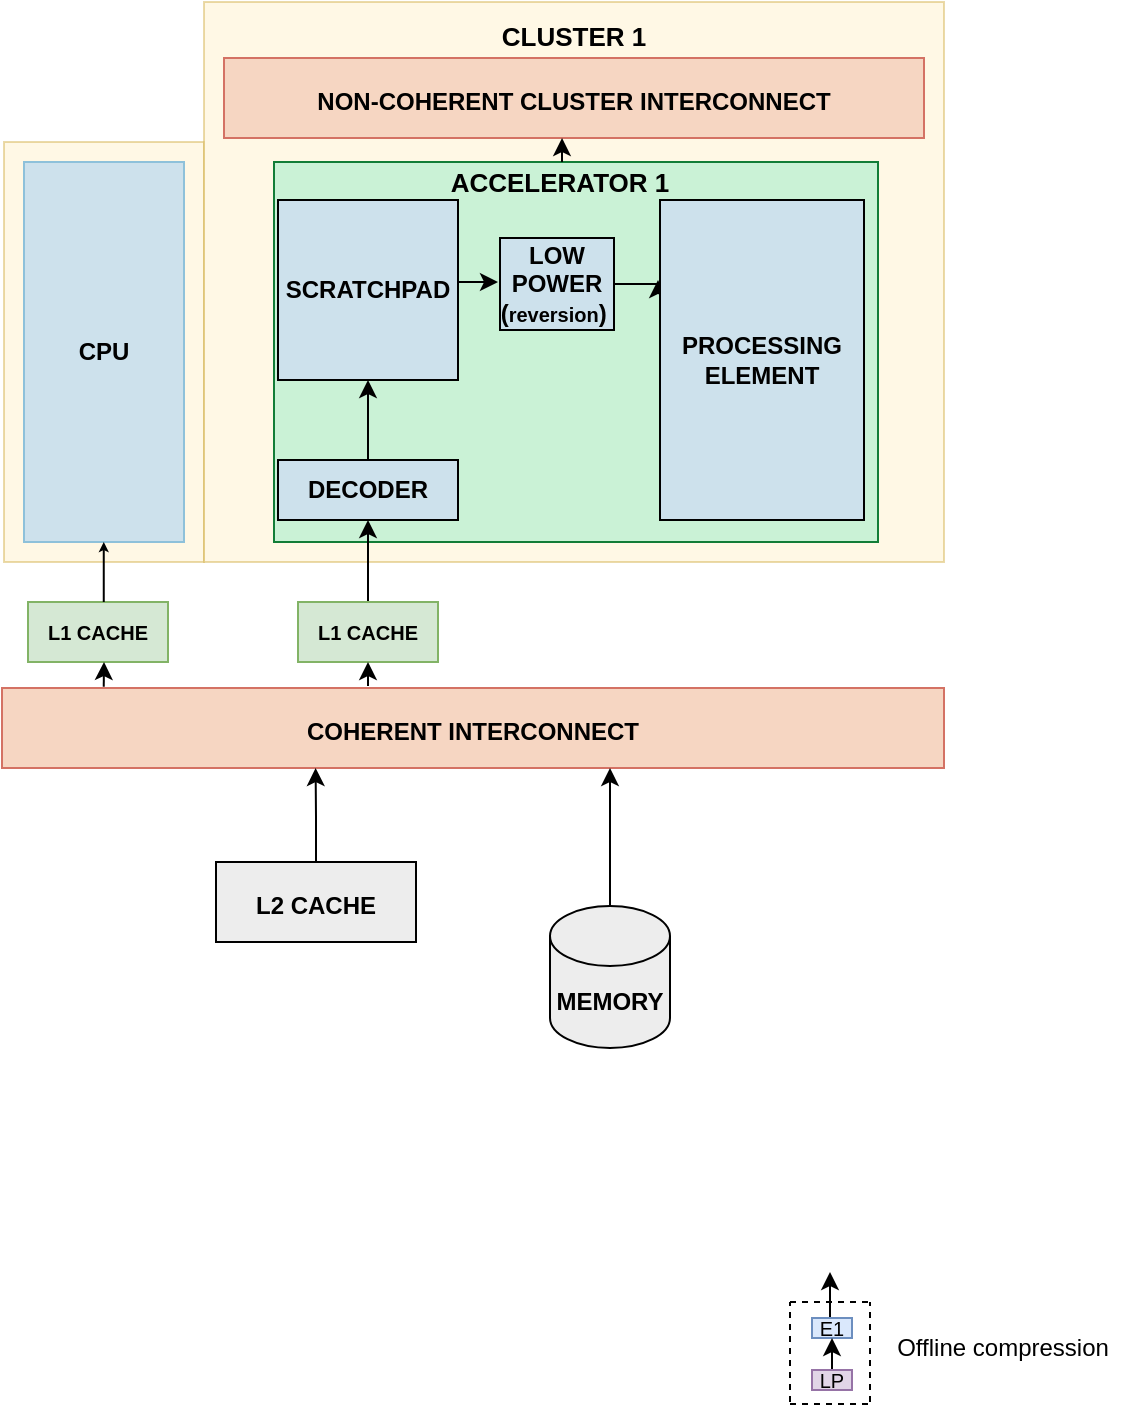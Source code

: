 <mxfile version="28.0.4">
  <diagram name="Page-1" id="mSCrcHiy_M-U9cj9anIV">
    <mxGraphModel dx="240" dy="137" grid="1" gridSize="10" guides="1" tooltips="1" connect="1" arrows="1" fold="1" page="1" pageScale="1" pageWidth="850" pageHeight="1100" math="0" shadow="0">
      <root>
        <mxCell id="0" />
        <mxCell id="1" parent="0" />
        <mxCell id="SvVKt492CZ6028g6mfod-25" value="" style="rounded=0;whiteSpace=wrap;html=1;fontSize=12;opacity=50;fillColor=#fff2cc;strokeColor=#d6b656;" parent="1" vertex="1">
          <mxGeometry x="198" y="560" width="100" height="210" as="geometry" />
        </mxCell>
        <mxCell id="SvVKt492CZ6028g6mfod-26" value="" style="rounded=0;whiteSpace=wrap;html=1;fontSize=12;opacity=50;fillColor=#fff2cc;strokeColor=#d6b656;" parent="1" vertex="1">
          <mxGeometry x="298" y="490" width="370" height="280" as="geometry" />
        </mxCell>
        <mxCell id="SvVKt492CZ6028g6mfod-27" value="&lt;font&gt;&lt;b style=&quot;&quot;&gt;CPU&lt;/b&gt;&lt;/font&gt;" style="whiteSpace=wrap;html=1;fillColor=#CDE1EC;strokeColor=#8EC1DA;" parent="1" vertex="1">
          <mxGeometry x="208" y="570" width="80" height="190" as="geometry" />
        </mxCell>
        <mxCell id="SvVKt492CZ6028g6mfod-32" value="&lt;p style=&quot;line-height: 460%; font-size: 10px;&quot;&gt;&lt;span style=&quot;font-size: 10px;&quot;&gt;&lt;b&gt;L1 CACHE&lt;/b&gt;&lt;/span&gt;&lt;/p&gt;" style="rounded=0;whiteSpace=wrap;html=1;fillColor=#d5e8d4;strokeColor=#82b366;fontSize=10;" parent="1" vertex="1">
          <mxGeometry x="210" y="790" width="70" height="30" as="geometry" />
        </mxCell>
        <mxCell id="SvVKt492CZ6028g6mfod-33" value="&lt;b style=&quot;&quot;&gt;&lt;font style=&quot;font-size: 12px;&quot;&gt;NON-COHERENT CLUSTER INTERCONNECT&lt;/font&gt;&lt;/b&gt;" style="rounded=0;whiteSpace=wrap;html=1;fillColor=#f6d6c2;strokeColor=#d47264;fontSize=15;" parent="1" vertex="1">
          <mxGeometry x="308" y="518" width="350" height="40" as="geometry" />
        </mxCell>
        <mxCell id="SvVKt492CZ6028g6mfod-34" style="edgeStyle=orthogonalEdgeStyle;rounded=0;orthogonalLoop=1;jettySize=auto;html=1;exitX=0.5;exitY=0;exitDx=0;exitDy=0;entryX=0.5;entryY=1;entryDx=0;entryDy=0;" parent="1" source="SvVKt492CZ6028g6mfod-88" edge="1">
          <mxGeometry relative="1" as="geometry">
            <mxPoint x="611" y="1125" as="targetPoint" />
          </mxGeometry>
        </mxCell>
        <mxCell id="SvVKt492CZ6028g6mfod-35" value="&lt;b&gt;&lt;font style=&quot;font-size: 13px;&quot;&gt;CLUSTER 1&lt;/font&gt;&lt;/b&gt;" style="text;html=1;strokeColor=none;fillColor=none;align=center;verticalAlign=middle;whiteSpace=wrap;rounded=0;fontSize=15;opacity=50;" parent="1" vertex="1">
          <mxGeometry x="438.25" y="491" width="89.5" height="30" as="geometry" />
        </mxCell>
        <mxCell id="SvVKt492CZ6028g6mfod-81" value="&lt;font style=&quot;font-size: 12px;&quot;&gt;&lt;b style=&quot;&quot;&gt;L2 CACHE&lt;/b&gt;&lt;/font&gt;" style="rounded=0;whiteSpace=wrap;html=1;fontSize=15;fillColor=#EDEDED;" parent="1" vertex="1">
          <mxGeometry x="304" y="920" width="100" height="40" as="geometry" />
        </mxCell>
        <mxCell id="SvVKt492CZ6028g6mfod-82" value="&lt;font style=&quot;font-size: 12px;&quot;&gt;&lt;b style=&quot;&quot;&gt;COHERENT INTERCONNECT&lt;/b&gt;&lt;/font&gt;" style="rounded=0;whiteSpace=wrap;html=1;fillColor=#F6D6C2;strokeColor=#D47264;fontSize=15;" parent="1" vertex="1">
          <mxGeometry x="197" y="833" width="471" height="40" as="geometry" />
        </mxCell>
        <mxCell id="SvVKt492CZ6028g6mfod-88" value="&lt;p style=&quot;line-height: 100%; font-size: 10px;&quot;&gt;&lt;font style=&quot;font-size: 10px;&quot;&gt;E1&lt;/font&gt;&lt;/p&gt;" style="rounded=0;whiteSpace=wrap;html=1;strokeColor=#6c8ebf;fillColor=#dae8fc;fontSize=10;" parent="1" vertex="1">
          <mxGeometry x="602" y="1148" width="20" height="10" as="geometry" />
        </mxCell>
        <mxCell id="SvVKt492CZ6028g6mfod-89" style="edgeStyle=orthogonalEdgeStyle;rounded=0;orthogonalLoop=1;jettySize=auto;html=1;exitX=0.5;exitY=0;exitDx=0;exitDy=0;entryX=0.5;entryY=1;entryDx=0;entryDy=0;" parent="1" source="SvVKt492CZ6028g6mfod-90" target="SvVKt492CZ6028g6mfod-88" edge="1">
          <mxGeometry relative="1" as="geometry" />
        </mxCell>
        <mxCell id="SvVKt492CZ6028g6mfod-90" value="&lt;p style=&quot;line-height: 100%; font-size: 10px;&quot;&gt;&lt;font style=&quot;font-size: 10px;&quot;&gt;LP&lt;/font&gt;&lt;/p&gt;" style="rounded=0;whiteSpace=wrap;html=1;strokeColor=#9673a6;fillColor=#e1d5e7;fontSize=10;" parent="1" vertex="1">
          <mxGeometry x="602" y="1174" width="20" height="10" as="geometry" />
        </mxCell>
        <mxCell id="SvVKt492CZ6028g6mfod-102" style="edgeStyle=none;html=1;exitX=0.75;exitY=0;exitDx=0;exitDy=0;entryX=0.5;entryY=1;entryDx=0;entryDy=0;fontSize=10;endSize=2;" parent="1" edge="1">
          <mxGeometry relative="1" as="geometry">
            <mxPoint x="247.88" y="790" as="sourcePoint" />
            <mxPoint x="247.88" y="760" as="targetPoint" />
          </mxGeometry>
        </mxCell>
        <mxCell id="SvVKt492CZ6028g6mfod-105" value="" style="endArrow=none;dashed=1;html=1;rounded=0;" parent="1" edge="1">
          <mxGeometry width="50" height="50" relative="1" as="geometry">
            <mxPoint x="591" y="1140" as="sourcePoint" />
            <mxPoint x="633" y="1140" as="targetPoint" />
          </mxGeometry>
        </mxCell>
        <mxCell id="SvVKt492CZ6028g6mfod-106" value="" style="endArrow=none;dashed=1;html=1;rounded=0;" parent="1" edge="1">
          <mxGeometry width="50" height="50" relative="1" as="geometry">
            <mxPoint x="591" y="1191" as="sourcePoint" />
            <mxPoint x="631" y="1191" as="targetPoint" />
          </mxGeometry>
        </mxCell>
        <mxCell id="SvVKt492CZ6028g6mfod-107" value="" style="endArrow=none;dashed=1;html=1;rounded=0;" parent="1" edge="1">
          <mxGeometry width="50" height="50" relative="1" as="geometry">
            <mxPoint x="591" y="1190" as="sourcePoint" />
            <mxPoint x="591" y="1140" as="targetPoint" />
          </mxGeometry>
        </mxCell>
        <mxCell id="SvVKt492CZ6028g6mfod-108" value="" style="endArrow=none;dashed=1;html=1;rounded=0;" parent="1" edge="1">
          <mxGeometry width="50" height="50" relative="1" as="geometry">
            <mxPoint x="631" y="1190" as="sourcePoint" />
            <mxPoint x="631" y="1140" as="targetPoint" />
          </mxGeometry>
        </mxCell>
        <mxCell id="SvVKt492CZ6028g6mfod-109" value="Offline compression" style="text;html=1;align=center;verticalAlign=middle;resizable=0;points=[];autosize=1;strokeColor=none;fillColor=none;" parent="1" vertex="1">
          <mxGeometry x="632" y="1148" width="130" height="30" as="geometry" />
        </mxCell>
        <mxCell id="SvVKt492CZ6028g6mfod-125" value="&lt;b&gt;&lt;font&gt;MEMORY&lt;/font&gt;&lt;/b&gt;" style="shape=cylinder3;whiteSpace=wrap;html=1;boundedLbl=1;backgroundOutline=1;size=15;fillColor=light-dark(#ededed, #ededed);" parent="1" vertex="1">
          <mxGeometry x="471" y="942" width="60" height="71" as="geometry" />
        </mxCell>
        <mxCell id="SvVKt492CZ6028g6mfod-126" style="edgeStyle=orthogonalEdgeStyle;rounded=0;orthogonalLoop=1;jettySize=auto;html=1;exitX=0.5;exitY=0;exitDx=0;exitDy=0;exitPerimeter=0;" parent="1" source="SvVKt492CZ6028g6mfod-125" edge="1">
          <mxGeometry relative="1" as="geometry">
            <mxPoint x="501" y="873" as="targetPoint" />
          </mxGeometry>
        </mxCell>
        <mxCell id="fLmIZQSv84yg8my2Koo1-14" value="" style="group" vertex="1" connectable="0" parent="1">
          <mxGeometry x="333" y="564" width="302" height="195" as="geometry" />
        </mxCell>
        <mxCell id="fLmIZQSv84yg8my2Koo1-3" value="" style="whiteSpace=wrap;html=1;strokeColor=light-dark(#127d37, #ededed);fillColor=light-dark(#caf2d6, #ededed);" vertex="1" parent="fLmIZQSv84yg8my2Koo1-14">
          <mxGeometry y="6" width="302" height="190" as="geometry" />
        </mxCell>
        <mxCell id="fLmIZQSv84yg8my2Koo1-11" style="edgeStyle=orthogonalEdgeStyle;rounded=0;orthogonalLoop=1;jettySize=auto;html=1;" edge="1" parent="fLmIZQSv84yg8my2Koo1-14">
          <mxGeometry relative="1" as="geometry">
            <mxPoint x="92" y="66" as="sourcePoint" />
            <mxPoint x="112" y="66" as="targetPoint" />
            <Array as="points">
              <mxPoint x="92" y="66" />
              <mxPoint x="118" y="66" />
            </Array>
          </mxGeometry>
        </mxCell>
        <mxCell id="fLmIZQSv84yg8my2Koo1-4" value="&lt;b&gt;SCRATCHPAD&lt;/b&gt;" style="whiteSpace=wrap;html=1;aspect=fixed;fillColor=light-dark(#cde1ec, #ededed);" vertex="1" parent="fLmIZQSv84yg8my2Koo1-14">
          <mxGeometry x="2" y="25" width="90" height="90" as="geometry" />
        </mxCell>
        <mxCell id="fLmIZQSv84yg8my2Koo1-9" style="edgeStyle=orthogonalEdgeStyle;rounded=0;orthogonalLoop=1;jettySize=auto;html=1;exitX=0.5;exitY=0;exitDx=0;exitDy=0;entryX=0.5;entryY=1;entryDx=0;entryDy=0;" edge="1" parent="fLmIZQSv84yg8my2Koo1-14" source="fLmIZQSv84yg8my2Koo1-5" target="fLmIZQSv84yg8my2Koo1-4">
          <mxGeometry relative="1" as="geometry" />
        </mxCell>
        <mxCell id="fLmIZQSv84yg8my2Koo1-5" value="&lt;b&gt;DECODER&lt;/b&gt;" style="whiteSpace=wrap;html=1;fillColor=light-dark(#cde1ec, #ededed);" vertex="1" parent="fLmIZQSv84yg8my2Koo1-14">
          <mxGeometry x="2" y="155" width="90" height="30" as="geometry" />
        </mxCell>
        <mxCell id="fLmIZQSv84yg8my2Koo1-12" style="edgeStyle=orthogonalEdgeStyle;rounded=0;orthogonalLoop=1;jettySize=auto;html=1;exitX=1;exitY=0.5;exitDx=0;exitDy=0;" edge="1" parent="fLmIZQSv84yg8my2Koo1-14" source="fLmIZQSv84yg8my2Koo1-6">
          <mxGeometry relative="1" as="geometry">
            <mxPoint x="174.0" y="65.5" as="sourcePoint" />
            <mxPoint x="192" y="65" as="targetPoint" />
          </mxGeometry>
        </mxCell>
        <mxCell id="fLmIZQSv84yg8my2Koo1-6" value="&lt;b&gt;LOW POWER (&lt;font style=&quot;font-size: 10px;&quot;&gt;reversion&lt;/font&gt;)&amp;nbsp;&lt;/b&gt;" style="rounded=0;whiteSpace=wrap;html=1;fillColor=light-dark(#cde1ec, #ededed);align=center;" vertex="1" parent="fLmIZQSv84yg8my2Koo1-14">
          <mxGeometry x="113" y="44" width="57" height="46" as="geometry" />
        </mxCell>
        <mxCell id="fLmIZQSv84yg8my2Koo1-7" value="&lt;b&gt;PROCESSING ELEMENT&lt;/b&gt;" style="whiteSpace=wrap;html=1;fillColor=light-dark(#cde1ec, #ededed);" vertex="1" parent="fLmIZQSv84yg8my2Koo1-14">
          <mxGeometry x="193" y="25" width="102" height="160" as="geometry" />
        </mxCell>
        <mxCell id="fLmIZQSv84yg8my2Koo1-8" value="&lt;b&gt;&lt;font style=&quot;font-size: 13px;&quot;&gt;ACCELERATOR 1&lt;/font&gt;&lt;/b&gt;" style="text;html=1;strokeColor=none;fillColor=none;align=center;verticalAlign=middle;whiteSpace=wrap;rounded=0;fontSize=15;" vertex="1" parent="fLmIZQSv84yg8my2Koo1-14">
          <mxGeometry x="78" width="130" height="30" as="geometry" />
        </mxCell>
        <mxCell id="fLmIZQSv84yg8my2Koo1-23" style="edgeStyle=orthogonalEdgeStyle;rounded=0;orthogonalLoop=1;jettySize=auto;html=1;exitX=0.108;exitY=-0.015;exitDx=0;exitDy=0;exitPerimeter=0;" edge="1" parent="fLmIZQSv84yg8my2Koo1-14">
          <mxGeometry relative="1" as="geometry">
            <mxPoint x="144.01" y="-6" as="targetPoint" />
            <mxPoint x="144.01" y="6" as="sourcePoint" />
            <Array as="points">
              <mxPoint x="144.01" y="4" />
              <mxPoint x="144.01" y="4" />
            </Array>
          </mxGeometry>
        </mxCell>
        <mxCell id="fLmIZQSv84yg8my2Koo1-16" value="" style="edgeStyle=orthogonalEdgeStyle;rounded=0;orthogonalLoop=1;jettySize=auto;html=1;" edge="1" parent="1" source="fLmIZQSv84yg8my2Koo1-15" target="fLmIZQSv84yg8my2Koo1-5">
          <mxGeometry relative="1" as="geometry" />
        </mxCell>
        <mxCell id="fLmIZQSv84yg8my2Koo1-15" value="&lt;p style=&quot;line-height: 460%; font-size: 10px;&quot;&gt;&lt;span style=&quot;font-size: 10px;&quot;&gt;&lt;b&gt;L1 CACHE&lt;/b&gt;&lt;/span&gt;&lt;/p&gt;" style="rounded=0;whiteSpace=wrap;html=1;fillColor=#d5e8d4;strokeColor=#82b366;fontSize=10;" vertex="1" parent="1">
          <mxGeometry x="345" y="790" width="70" height="30" as="geometry" />
        </mxCell>
        <mxCell id="fLmIZQSv84yg8my2Koo1-19" style="edgeStyle=orthogonalEdgeStyle;rounded=0;orthogonalLoop=1;jettySize=auto;html=1;exitX=0.108;exitY=-0.015;exitDx=0;exitDy=0;exitPerimeter=0;" edge="1" parent="1">
          <mxGeometry relative="1" as="geometry">
            <mxPoint x="248" y="820" as="targetPoint" />
            <mxPoint x="247.868" y="832.4" as="sourcePoint" />
          </mxGeometry>
        </mxCell>
        <mxCell id="fLmIZQSv84yg8my2Koo1-20" style="edgeStyle=orthogonalEdgeStyle;rounded=0;orthogonalLoop=1;jettySize=auto;html=1;exitX=0.108;exitY=-0.015;exitDx=0;exitDy=0;exitPerimeter=0;" edge="1" parent="1">
          <mxGeometry relative="1" as="geometry">
            <mxPoint x="380" y="820" as="targetPoint" />
            <mxPoint x="380" y="832" as="sourcePoint" />
            <Array as="points">
              <mxPoint x="380" y="830" />
              <mxPoint x="380" y="830" />
            </Array>
          </mxGeometry>
        </mxCell>
        <mxCell id="fLmIZQSv84yg8my2Koo1-22" style="edgeStyle=orthogonalEdgeStyle;rounded=0;orthogonalLoop=1;jettySize=auto;html=1;exitX=0.5;exitY=0;exitDx=0;exitDy=0;" edge="1" parent="1" source="SvVKt492CZ6028g6mfod-81">
          <mxGeometry relative="1" as="geometry">
            <mxPoint x="353.8" y="873" as="targetPoint" />
            <mxPoint x="354" y="920" as="sourcePoint" />
          </mxGeometry>
        </mxCell>
      </root>
    </mxGraphModel>
  </diagram>
</mxfile>
